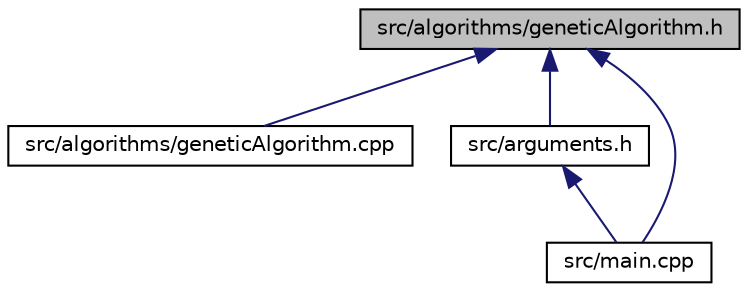 digraph "src/algorithms/geneticAlgorithm.h"
{
  edge [fontname="Helvetica",fontsize="10",labelfontname="Helvetica",labelfontsize="10"];
  node [fontname="Helvetica",fontsize="10",shape=record];
  Node7 [label="src/algorithms/geneticAlgorithm.h",height=0.2,width=0.4,color="black", fillcolor="grey75", style="filled", fontcolor="black"];
  Node7 -> Node8 [dir="back",color="midnightblue",fontsize="10",style="solid",fontname="Helvetica"];
  Node8 [label="src/algorithms/geneticAlgorithm.cpp",height=0.2,width=0.4,color="black", fillcolor="white", style="filled",URL="$geneticAlgorithm_8cpp.html"];
  Node7 -> Node9 [dir="back",color="midnightblue",fontsize="10",style="solid",fontname="Helvetica"];
  Node9 [label="src/arguments.h",height=0.2,width=0.4,color="black", fillcolor="white", style="filled",URL="$arguments_8h.html"];
  Node9 -> Node10 [dir="back",color="midnightblue",fontsize="10",style="solid",fontname="Helvetica"];
  Node10 [label="src/main.cpp",height=0.2,width=0.4,color="black", fillcolor="white", style="filled",URL="$main_8cpp.html"];
  Node7 -> Node10 [dir="back",color="midnightblue",fontsize="10",style="solid",fontname="Helvetica"];
}
